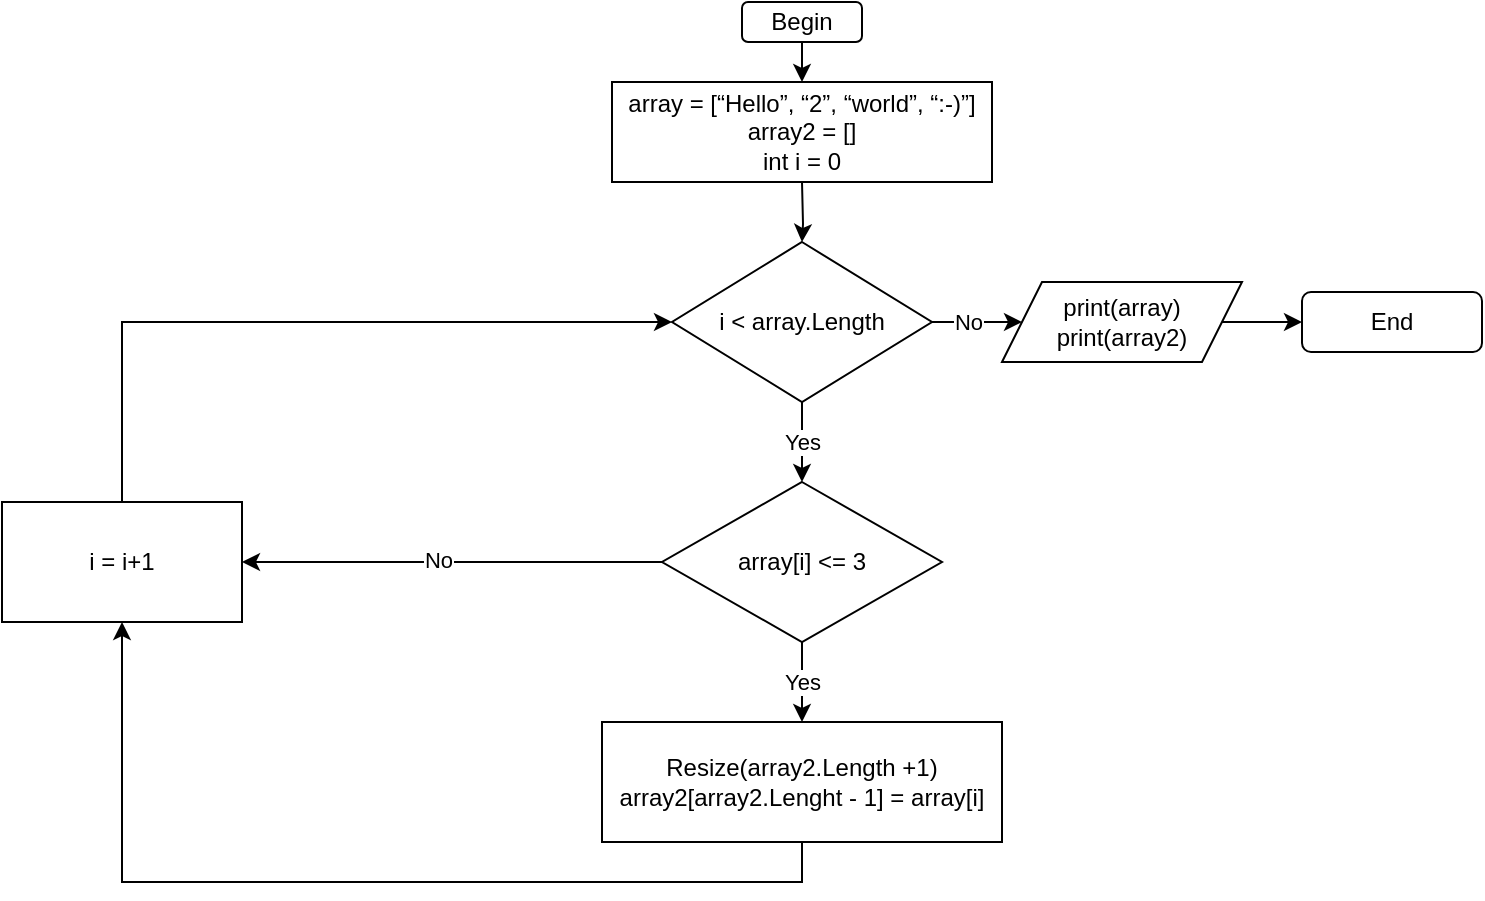 <mxfile version="21.2.8" type="device">
  <diagram name="Page-1" id="_c6dFrIlmLazjmAGrKgl">
    <mxGraphModel dx="1036" dy="606" grid="1" gridSize="10" guides="1" tooltips="1" connect="1" arrows="1" fold="1" page="1" pageScale="1" pageWidth="850" pageHeight="1100" math="0" shadow="0">
      <root>
        <mxCell id="0" />
        <mxCell id="1" parent="0" />
        <mxCell id="F9rXZxQzrMTaSx6cM9y_-4" value="" style="edgeStyle=orthogonalEdgeStyle;rounded=0;orthogonalLoop=1;jettySize=auto;html=1;" parent="1" source="F9rXZxQzrMTaSx6cM9y_-1" edge="1">
          <mxGeometry relative="1" as="geometry">
            <mxPoint x="440" y="80" as="targetPoint" />
          </mxGeometry>
        </mxCell>
        <mxCell id="F9rXZxQzrMTaSx6cM9y_-1" value="Begin" style="rounded=1;whiteSpace=wrap;html=1;" parent="1" vertex="1">
          <mxGeometry x="410" y="40" width="60" height="20" as="geometry" />
        </mxCell>
        <mxCell id="F9rXZxQzrMTaSx6cM9y_-6" value="" style="edgeStyle=orthogonalEdgeStyle;rounded=0;orthogonalLoop=1;jettySize=auto;html=1;" parent="1" target="F9rXZxQzrMTaSx6cM9y_-5" edge="1">
          <mxGeometry relative="1" as="geometry">
            <mxPoint x="440" y="130" as="sourcePoint" />
          </mxGeometry>
        </mxCell>
        <mxCell id="F9rXZxQzrMTaSx6cM9y_-3" value="array =&amp;nbsp;[“Hello”, “2”, “world”, “:-)”] &lt;br&gt;array2 = []&lt;br&gt;int i = 0" style="rounded=0;whiteSpace=wrap;html=1;" parent="1" vertex="1">
          <mxGeometry x="345" y="80" width="190" height="50" as="geometry" />
        </mxCell>
        <mxCell id="F9rXZxQzrMTaSx6cM9y_-8" value="Yes" style="edgeStyle=orthogonalEdgeStyle;rounded=0;orthogonalLoop=1;jettySize=auto;html=1;" parent="1" source="F9rXZxQzrMTaSx6cM9y_-5" target="F9rXZxQzrMTaSx6cM9y_-7" edge="1">
          <mxGeometry relative="1" as="geometry" />
        </mxCell>
        <mxCell id="F9rXZxQzrMTaSx6cM9y_-18" value="No" style="edgeStyle=orthogonalEdgeStyle;rounded=0;orthogonalLoop=1;jettySize=auto;html=1;" parent="1" source="F9rXZxQzrMTaSx6cM9y_-5" target="F9rXZxQzrMTaSx6cM9y_-17" edge="1">
          <mxGeometry relative="1" as="geometry" />
        </mxCell>
        <mxCell id="F9rXZxQzrMTaSx6cM9y_-5" value="i &amp;lt; array.Length" style="rhombus;whiteSpace=wrap;html=1;" parent="1" vertex="1">
          <mxGeometry x="375" y="160" width="130" height="80" as="geometry" />
        </mxCell>
        <mxCell id="F9rXZxQzrMTaSx6cM9y_-10" value="Yes" style="edgeStyle=orthogonalEdgeStyle;rounded=0;orthogonalLoop=1;jettySize=auto;html=1;" parent="1" source="F9rXZxQzrMTaSx6cM9y_-7" target="F9rXZxQzrMTaSx6cM9y_-9" edge="1">
          <mxGeometry relative="1" as="geometry" />
        </mxCell>
        <mxCell id="F9rXZxQzrMTaSx6cM9y_-7" value="array[i] &amp;lt;= 3" style="rhombus;whiteSpace=wrap;html=1;" parent="1" vertex="1">
          <mxGeometry x="370" y="280" width="140" height="80" as="geometry" />
        </mxCell>
        <mxCell id="F9rXZxQzrMTaSx6cM9y_-9" value="Resize(array2.Length +1)&lt;br&gt;array2[array2.Lenght - 1] = array[i]" style="rounded=0;whiteSpace=wrap;html=1;" parent="1" vertex="1">
          <mxGeometry x="340" y="400" width="200" height="60" as="geometry" />
        </mxCell>
        <mxCell id="F9rXZxQzrMTaSx6cM9y_-12" value="" style="endArrow=classic;html=1;rounded=0;exitX=0.5;exitY=1;exitDx=0;exitDy=0;entryX=0.5;entryY=1;entryDx=0;entryDy=0;" parent="1" source="F9rXZxQzrMTaSx6cM9y_-9" target="F9rXZxQzrMTaSx6cM9y_-13" edge="1">
          <mxGeometry width="50" height="50" relative="1" as="geometry">
            <mxPoint x="300" y="490" as="sourcePoint" />
            <mxPoint x="40" y="520" as="targetPoint" />
            <Array as="points">
              <mxPoint x="440" y="480" />
              <mxPoint x="270" y="480" />
              <mxPoint x="100" y="480" />
            </Array>
          </mxGeometry>
        </mxCell>
        <mxCell id="F9rXZxQzrMTaSx6cM9y_-13" value="i = i+1" style="rounded=0;whiteSpace=wrap;html=1;" parent="1" vertex="1">
          <mxGeometry x="40" y="290" width="120" height="60" as="geometry" />
        </mxCell>
        <mxCell id="F9rXZxQzrMTaSx6cM9y_-14" value="" style="endArrow=classic;html=1;rounded=0;exitX=0.5;exitY=0;exitDx=0;exitDy=0;entryX=0;entryY=0.5;entryDx=0;entryDy=0;" parent="1" source="F9rXZxQzrMTaSx6cM9y_-13" target="F9rXZxQzrMTaSx6cM9y_-5" edge="1">
          <mxGeometry width="50" height="50" relative="1" as="geometry">
            <mxPoint x="300" y="350" as="sourcePoint" />
            <mxPoint x="370" y="200" as="targetPoint" />
            <Array as="points">
              <mxPoint x="100" y="200" />
            </Array>
          </mxGeometry>
        </mxCell>
        <mxCell id="F9rXZxQzrMTaSx6cM9y_-15" value="" style="endArrow=classic;html=1;rounded=0;exitX=0;exitY=0.5;exitDx=0;exitDy=0;entryX=1;entryY=0.5;entryDx=0;entryDy=0;" parent="1" source="F9rXZxQzrMTaSx6cM9y_-7" target="F9rXZxQzrMTaSx6cM9y_-13" edge="1">
          <mxGeometry width="50" height="50" relative="1" as="geometry">
            <mxPoint x="300" y="350" as="sourcePoint" />
            <mxPoint x="350" y="300" as="targetPoint" />
          </mxGeometry>
        </mxCell>
        <mxCell id="F9rXZxQzrMTaSx6cM9y_-16" value="No" style="edgeLabel;html=1;align=center;verticalAlign=middle;resizable=0;points=[];" parent="F9rXZxQzrMTaSx6cM9y_-15" vertex="1" connectable="0">
          <mxGeometry x="0.072" y="-1" relative="1" as="geometry">
            <mxPoint as="offset" />
          </mxGeometry>
        </mxCell>
        <mxCell id="F9rXZxQzrMTaSx6cM9y_-20" value="" style="edgeStyle=orthogonalEdgeStyle;rounded=0;orthogonalLoop=1;jettySize=auto;html=1;" parent="1" source="F9rXZxQzrMTaSx6cM9y_-17" target="F9rXZxQzrMTaSx6cM9y_-19" edge="1">
          <mxGeometry relative="1" as="geometry" />
        </mxCell>
        <mxCell id="F9rXZxQzrMTaSx6cM9y_-17" value="print(array)&lt;br&gt;print(array2)" style="shape=parallelogram;perimeter=parallelogramPerimeter;whiteSpace=wrap;html=1;fixedSize=1;" parent="1" vertex="1">
          <mxGeometry x="540" y="180" width="120" height="40" as="geometry" />
        </mxCell>
        <mxCell id="F9rXZxQzrMTaSx6cM9y_-19" value="End" style="rounded=1;whiteSpace=wrap;html=1;" parent="1" vertex="1">
          <mxGeometry x="690" y="185" width="90" height="30" as="geometry" />
        </mxCell>
      </root>
    </mxGraphModel>
  </diagram>
</mxfile>
